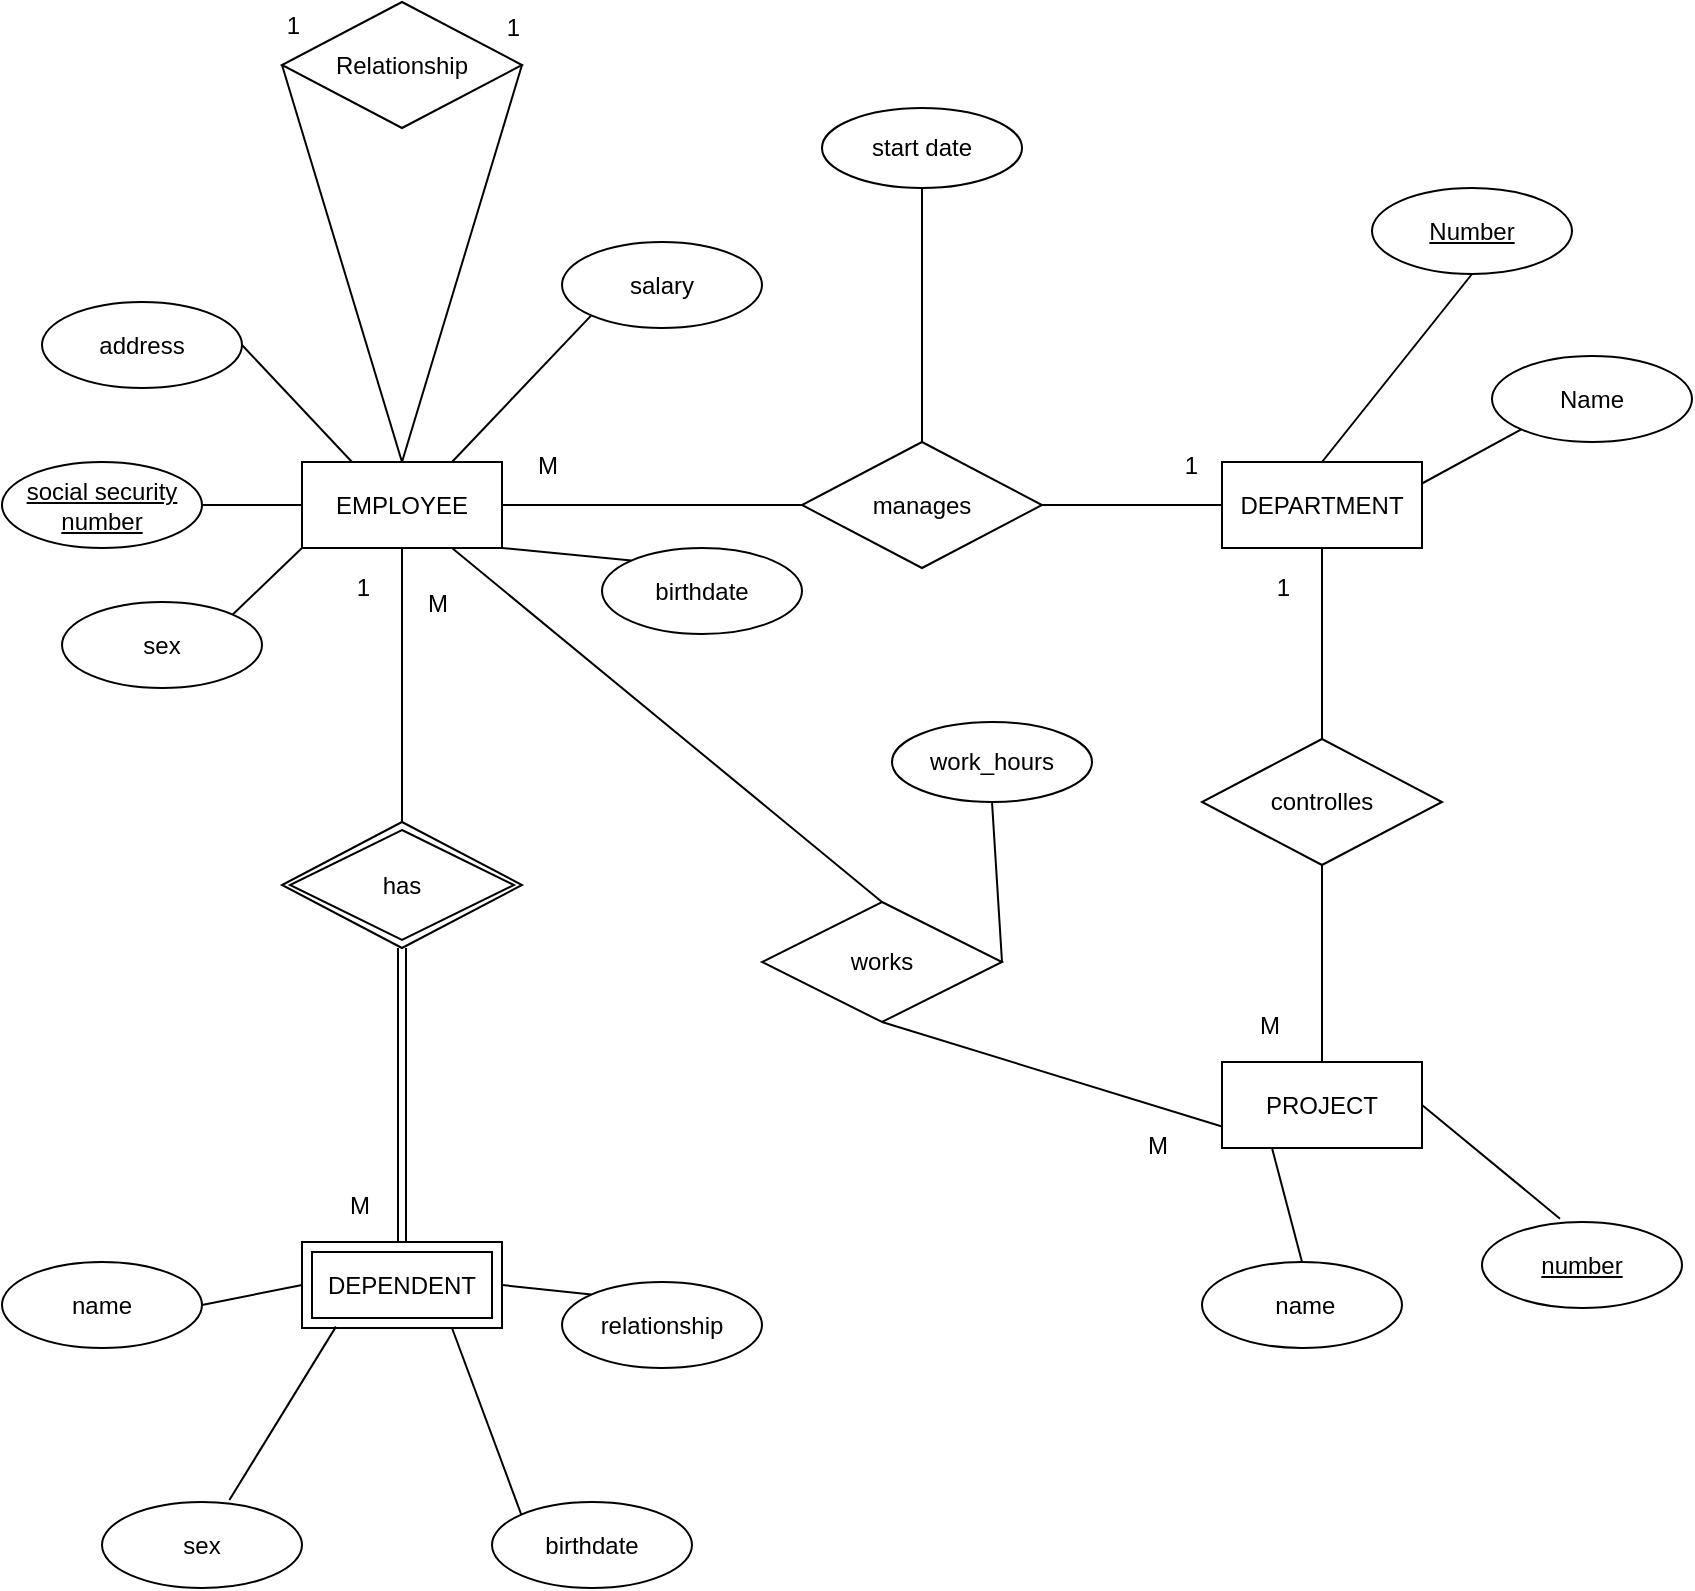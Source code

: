 <mxfile version="21.6.5" type="device">
  <diagram id="R2lEEEUBdFMjLlhIrx00" name="Page-1">
    <mxGraphModel dx="752" dy="991" grid="1" gridSize="10" guides="1" tooltips="1" connect="1" arrows="1" fold="1" page="1" pageScale="1" pageWidth="850" pageHeight="1100" math="0" shadow="0" extFonts="Permanent Marker^https://fonts.googleapis.com/css?family=Permanent+Marker">
      <root>
        <mxCell id="0" />
        <mxCell id="1" parent="0" />
        <mxCell id="5KmehtgQz8wMIC-Cg3DR-1" value="DEPARTMENT" style="whiteSpace=wrap;html=1;align=center;" vertex="1" parent="1">
          <mxGeometry x="615" y="380" width="100" height="43" as="geometry" />
        </mxCell>
        <mxCell id="5KmehtgQz8wMIC-Cg3DR-2" value="Name" style="ellipse;whiteSpace=wrap;html=1;align=center;" vertex="1" parent="1">
          <mxGeometry x="750" y="327" width="100" height="43" as="geometry" />
        </mxCell>
        <mxCell id="5KmehtgQz8wMIC-Cg3DR-3" value="Number" style="ellipse;whiteSpace=wrap;html=1;align=center;fontStyle=4;" vertex="1" parent="1">
          <mxGeometry x="690" y="243" width="100" height="43" as="geometry" />
        </mxCell>
        <mxCell id="5KmehtgQz8wMIC-Cg3DR-5" value="PROJECT" style="whiteSpace=wrap;html=1;align=center;" vertex="1" parent="1">
          <mxGeometry x="615" y="680" width="100" height="43" as="geometry" />
        </mxCell>
        <mxCell id="5KmehtgQz8wMIC-Cg3DR-6" value="&amp;nbsp;name" style="ellipse;whiteSpace=wrap;html=1;align=center;" vertex="1" parent="1">
          <mxGeometry x="605" y="780" width="100" height="43" as="geometry" />
        </mxCell>
        <mxCell id="5KmehtgQz8wMIC-Cg3DR-8" value="&lt;meta charset=&quot;utf-8&quot;&gt;number" style="ellipse;whiteSpace=wrap;html=1;align=center;fontStyle=4;" vertex="1" parent="1">
          <mxGeometry x="745" y="760" width="100" height="43" as="geometry" />
        </mxCell>
        <mxCell id="5KmehtgQz8wMIC-Cg3DR-9" value="controlles" style="shape=rhombus;perimeter=rhombusPerimeter;whiteSpace=wrap;html=1;align=center;" vertex="1" parent="1">
          <mxGeometry x="605" y="518.5" width="120" height="63" as="geometry" />
        </mxCell>
        <mxCell id="5KmehtgQz8wMIC-Cg3DR-10" value="EMPLOYEE" style="whiteSpace=wrap;html=1;align=center;" vertex="1" parent="1">
          <mxGeometry x="155" y="380" width="100" height="43" as="geometry" />
        </mxCell>
        <mxCell id="5KmehtgQz8wMIC-Cg3DR-12" value="address" style="ellipse;whiteSpace=wrap;html=1;align=center;" vertex="1" parent="1">
          <mxGeometry x="25" y="300" width="100" height="43" as="geometry" />
        </mxCell>
        <mxCell id="5KmehtgQz8wMIC-Cg3DR-13" value="social security number" style="ellipse;whiteSpace=wrap;html=1;align=center;fontStyle=4;" vertex="1" parent="1">
          <mxGeometry x="5" y="380" width="100" height="43" as="geometry" />
        </mxCell>
        <mxCell id="5KmehtgQz8wMIC-Cg3DR-14" value="salary" style="ellipse;whiteSpace=wrap;html=1;align=center;" vertex="1" parent="1">
          <mxGeometry x="285" y="270" width="100" height="43" as="geometry" />
        </mxCell>
        <mxCell id="5KmehtgQz8wMIC-Cg3DR-16" value="&lt;meta charset=&quot;utf-8&quot;&gt;sex" style="ellipse;whiteSpace=wrap;html=1;align=center;" vertex="1" parent="1">
          <mxGeometry x="35" y="450" width="100" height="43" as="geometry" />
        </mxCell>
        <mxCell id="5KmehtgQz8wMIC-Cg3DR-18" value="&lt;meta charset=&quot;utf-8&quot;&gt;birthdate" style="ellipse;whiteSpace=wrap;html=1;align=center;" vertex="1" parent="1">
          <mxGeometry x="305" y="423" width="100" height="43" as="geometry" />
        </mxCell>
        <mxCell id="5KmehtgQz8wMIC-Cg3DR-20" value="DEPENDENT" style="shape=ext;margin=3;double=1;whiteSpace=wrap;html=1;align=center;" vertex="1" parent="1">
          <mxGeometry x="155" y="770" width="100" height="43" as="geometry" />
        </mxCell>
        <mxCell id="5KmehtgQz8wMIC-Cg3DR-21" value="name" style="ellipse;whiteSpace=wrap;html=1;align=center;" vertex="1" parent="1">
          <mxGeometry x="5" y="780" width="100" height="43" as="geometry" />
        </mxCell>
        <mxCell id="5KmehtgQz8wMIC-Cg3DR-22" value="sex" style="ellipse;whiteSpace=wrap;html=1;align=center;" vertex="1" parent="1">
          <mxGeometry x="55" y="900" width="100" height="43" as="geometry" />
        </mxCell>
        <mxCell id="5KmehtgQz8wMIC-Cg3DR-23" value="birthdate" style="ellipse;whiteSpace=wrap;html=1;align=center;" vertex="1" parent="1">
          <mxGeometry x="250" y="900" width="100" height="43" as="geometry" />
        </mxCell>
        <mxCell id="5KmehtgQz8wMIC-Cg3DR-24" value="relationship" style="ellipse;whiteSpace=wrap;html=1;align=center;" vertex="1" parent="1">
          <mxGeometry x="285" y="790" width="100" height="43" as="geometry" />
        </mxCell>
        <mxCell id="5KmehtgQz8wMIC-Cg3DR-25" value="has" style="shape=rhombus;double=1;perimeter=rhombusPerimeter;whiteSpace=wrap;html=1;align=center;" vertex="1" parent="1">
          <mxGeometry x="145" y="560" width="120" height="63" as="geometry" />
        </mxCell>
        <mxCell id="5KmehtgQz8wMIC-Cg3DR-26" value="Relationship" style="shape=rhombus;perimeter=rhombusPerimeter;whiteSpace=wrap;html=1;align=center;" vertex="1" parent="1">
          <mxGeometry x="145" y="150" width="120" height="63" as="geometry" />
        </mxCell>
        <mxCell id="5KmehtgQz8wMIC-Cg3DR-27" value="manages" style="shape=rhombus;perimeter=rhombusPerimeter;whiteSpace=wrap;html=1;align=center;" vertex="1" parent="1">
          <mxGeometry x="405" y="370" width="120" height="63" as="geometry" />
        </mxCell>
        <mxCell id="5KmehtgQz8wMIC-Cg3DR-28" value="" style="endArrow=none;html=1;rounded=0;exitX=0;exitY=0.5;exitDx=0;exitDy=0;entryX=0.5;entryY=0;entryDx=0;entryDy=0;" edge="1" parent="1" source="5KmehtgQz8wMIC-Cg3DR-26" target="5KmehtgQz8wMIC-Cg3DR-10">
          <mxGeometry relative="1" as="geometry">
            <mxPoint x="115" y="500" as="sourcePoint" />
            <mxPoint x="275" y="500" as="targetPoint" />
          </mxGeometry>
        </mxCell>
        <mxCell id="5KmehtgQz8wMIC-Cg3DR-29" value="1" style="resizable=0;html=1;whiteSpace=wrap;align=right;verticalAlign=bottom;" connectable="0" vertex="1" parent="5KmehtgQz8wMIC-Cg3DR-28">
          <mxGeometry x="1" relative="1" as="geometry">
            <mxPoint x="-50" y="-210" as="offset" />
          </mxGeometry>
        </mxCell>
        <mxCell id="5KmehtgQz8wMIC-Cg3DR-30" value="" style="endArrow=none;html=1;rounded=0;exitX=0.5;exitY=0;exitDx=0;exitDy=0;entryX=1;entryY=0.5;entryDx=0;entryDy=0;" edge="1" parent="1" source="5KmehtgQz8wMIC-Cg3DR-10" target="5KmehtgQz8wMIC-Cg3DR-26">
          <mxGeometry relative="1" as="geometry">
            <mxPoint x="115" y="500" as="sourcePoint" />
            <mxPoint x="275" y="500" as="targetPoint" />
          </mxGeometry>
        </mxCell>
        <mxCell id="5KmehtgQz8wMIC-Cg3DR-31" value="1" style="resizable=0;html=1;whiteSpace=wrap;align=right;verticalAlign=bottom;" connectable="0" vertex="1" parent="5KmehtgQz8wMIC-Cg3DR-30">
          <mxGeometry x="1" relative="1" as="geometry">
            <mxPoint y="-10" as="offset" />
          </mxGeometry>
        </mxCell>
        <mxCell id="5KmehtgQz8wMIC-Cg3DR-59" value="" style="endArrow=none;html=1;rounded=0;exitX=1;exitY=0.5;exitDx=0;exitDy=0;entryX=0.25;entryY=0;entryDx=0;entryDy=0;" edge="1" parent="1" source="5KmehtgQz8wMIC-Cg3DR-12" target="5KmehtgQz8wMIC-Cg3DR-10">
          <mxGeometry relative="1" as="geometry">
            <mxPoint x="180" y="350" as="sourcePoint" />
            <mxPoint x="340" y="350" as="targetPoint" />
          </mxGeometry>
        </mxCell>
        <mxCell id="5KmehtgQz8wMIC-Cg3DR-60" value="" style="endArrow=none;html=1;rounded=0;exitX=1;exitY=0.5;exitDx=0;exitDy=0;entryX=0;entryY=0.5;entryDx=0;entryDy=0;" edge="1" parent="1" source="5KmehtgQz8wMIC-Cg3DR-13" target="5KmehtgQz8wMIC-Cg3DR-10">
          <mxGeometry relative="1" as="geometry">
            <mxPoint x="180" y="350" as="sourcePoint" />
            <mxPoint x="340" y="350" as="targetPoint" />
          </mxGeometry>
        </mxCell>
        <mxCell id="5KmehtgQz8wMIC-Cg3DR-61" value="" style="endArrow=none;html=1;rounded=0;exitX=1;exitY=0;exitDx=0;exitDy=0;entryX=0;entryY=1;entryDx=0;entryDy=0;" edge="1" parent="1" source="5KmehtgQz8wMIC-Cg3DR-16" target="5KmehtgQz8wMIC-Cg3DR-10">
          <mxGeometry relative="1" as="geometry">
            <mxPoint x="180" y="350" as="sourcePoint" />
            <mxPoint x="340" y="350" as="targetPoint" />
          </mxGeometry>
        </mxCell>
        <mxCell id="5KmehtgQz8wMIC-Cg3DR-62" value="" style="endArrow=none;html=1;rounded=0;entryX=0;entryY=1;entryDx=0;entryDy=0;exitX=0.75;exitY=0;exitDx=0;exitDy=0;" edge="1" parent="1" source="5KmehtgQz8wMIC-Cg3DR-10" target="5KmehtgQz8wMIC-Cg3DR-14">
          <mxGeometry relative="1" as="geometry">
            <mxPoint x="180" y="350" as="sourcePoint" />
            <mxPoint x="340" y="350" as="targetPoint" />
          </mxGeometry>
        </mxCell>
        <mxCell id="5KmehtgQz8wMIC-Cg3DR-63" value="" style="endArrow=none;html=1;rounded=0;exitX=1;exitY=1;exitDx=0;exitDy=0;entryX=0;entryY=0;entryDx=0;entryDy=0;" edge="1" parent="1" source="5KmehtgQz8wMIC-Cg3DR-10" target="5KmehtgQz8wMIC-Cg3DR-18">
          <mxGeometry relative="1" as="geometry">
            <mxPoint x="180" y="350" as="sourcePoint" />
            <mxPoint x="340" y="350" as="targetPoint" />
          </mxGeometry>
        </mxCell>
        <mxCell id="5KmehtgQz8wMIC-Cg3DR-66" value="" style="endArrow=none;html=1;rounded=0;exitX=0.5;exitY=0;exitDx=0;exitDy=0;entryX=0.5;entryY=1;entryDx=0;entryDy=0;" edge="1" parent="1" source="5KmehtgQz8wMIC-Cg3DR-25" target="5KmehtgQz8wMIC-Cg3DR-10">
          <mxGeometry relative="1" as="geometry">
            <mxPoint x="180" y="430" as="sourcePoint" />
            <mxPoint x="340" y="430" as="targetPoint" />
          </mxGeometry>
        </mxCell>
        <mxCell id="5KmehtgQz8wMIC-Cg3DR-67" value="1" style="resizable=0;html=1;whiteSpace=wrap;align=right;verticalAlign=bottom;" connectable="0" vertex="1" parent="5KmehtgQz8wMIC-Cg3DR-66">
          <mxGeometry x="1" relative="1" as="geometry">
            <mxPoint x="-15" y="28" as="offset" />
          </mxGeometry>
        </mxCell>
        <mxCell id="5KmehtgQz8wMIC-Cg3DR-69" value="" style="shape=link;html=1;rounded=0;entryX=0.5;entryY=0;entryDx=0;entryDy=0;exitX=0.5;exitY=1;exitDx=0;exitDy=0;" edge="1" parent="1" source="5KmehtgQz8wMIC-Cg3DR-25" target="5KmehtgQz8wMIC-Cg3DR-20">
          <mxGeometry relative="1" as="geometry">
            <mxPoint x="170" y="570" as="sourcePoint" />
            <mxPoint x="330" y="570" as="targetPoint" />
          </mxGeometry>
        </mxCell>
        <mxCell id="5KmehtgQz8wMIC-Cg3DR-70" value="M" style="resizable=0;html=1;whiteSpace=wrap;align=right;verticalAlign=bottom;" connectable="0" vertex="1" parent="5KmehtgQz8wMIC-Cg3DR-69">
          <mxGeometry x="1" relative="1" as="geometry">
            <mxPoint x="-15" y="-10" as="offset" />
          </mxGeometry>
        </mxCell>
        <mxCell id="5KmehtgQz8wMIC-Cg3DR-71" value="" style="endArrow=none;html=1;rounded=0;exitX=1;exitY=0.5;exitDx=0;exitDy=0;entryX=0;entryY=0.5;entryDx=0;entryDy=0;" edge="1" parent="1" source="5KmehtgQz8wMIC-Cg3DR-21" target="5KmehtgQz8wMIC-Cg3DR-20">
          <mxGeometry relative="1" as="geometry">
            <mxPoint x="170" y="600" as="sourcePoint" />
            <mxPoint x="330" y="600" as="targetPoint" />
          </mxGeometry>
        </mxCell>
        <mxCell id="5KmehtgQz8wMIC-Cg3DR-72" value="" style="endArrow=none;html=1;rounded=0;exitX=0.637;exitY=-0.023;exitDx=0;exitDy=0;entryX=0.17;entryY=0.984;entryDx=0;entryDy=0;entryPerimeter=0;exitPerimeter=0;" edge="1" parent="1" source="5KmehtgQz8wMIC-Cg3DR-22" target="5KmehtgQz8wMIC-Cg3DR-20">
          <mxGeometry relative="1" as="geometry">
            <mxPoint x="170" y="600" as="sourcePoint" />
            <mxPoint x="330" y="600" as="targetPoint" />
          </mxGeometry>
        </mxCell>
        <mxCell id="5KmehtgQz8wMIC-Cg3DR-73" value="" style="endArrow=none;html=1;rounded=0;exitX=0.75;exitY=1;exitDx=0;exitDy=0;entryX=0;entryY=0;entryDx=0;entryDy=0;" edge="1" parent="1" source="5KmehtgQz8wMIC-Cg3DR-20" target="5KmehtgQz8wMIC-Cg3DR-23">
          <mxGeometry relative="1" as="geometry">
            <mxPoint x="170" y="600" as="sourcePoint" />
            <mxPoint x="330" y="600" as="targetPoint" />
          </mxGeometry>
        </mxCell>
        <mxCell id="5KmehtgQz8wMIC-Cg3DR-74" value="" style="endArrow=none;html=1;rounded=0;exitX=1;exitY=0.5;exitDx=0;exitDy=0;entryX=0;entryY=0;entryDx=0;entryDy=0;" edge="1" parent="1" source="5KmehtgQz8wMIC-Cg3DR-20" target="5KmehtgQz8wMIC-Cg3DR-24">
          <mxGeometry relative="1" as="geometry">
            <mxPoint x="170" y="600" as="sourcePoint" />
            <mxPoint x="330" y="600" as="targetPoint" />
          </mxGeometry>
        </mxCell>
        <mxCell id="5KmehtgQz8wMIC-Cg3DR-75" value="" style="endArrow=none;html=1;rounded=0;exitX=0.5;exitY=0;exitDx=0;exitDy=0;entryX=0.25;entryY=1;entryDx=0;entryDy=0;" edge="1" parent="1" source="5KmehtgQz8wMIC-Cg3DR-6" target="5KmehtgQz8wMIC-Cg3DR-5">
          <mxGeometry relative="1" as="geometry">
            <mxPoint x="490" y="590" as="sourcePoint" />
            <mxPoint x="670" y="720" as="targetPoint" />
          </mxGeometry>
        </mxCell>
        <mxCell id="5KmehtgQz8wMIC-Cg3DR-77" value="" style="endArrow=none;html=1;rounded=0;exitX=1;exitY=0.5;exitDx=0;exitDy=0;entryX=0.39;entryY=-0.039;entryDx=0;entryDy=0;entryPerimeter=0;" edge="1" parent="1" source="5KmehtgQz8wMIC-Cg3DR-5" target="5KmehtgQz8wMIC-Cg3DR-8">
          <mxGeometry relative="1" as="geometry">
            <mxPoint x="490" y="590" as="sourcePoint" />
            <mxPoint x="720" y="600" as="targetPoint" />
          </mxGeometry>
        </mxCell>
        <mxCell id="5KmehtgQz8wMIC-Cg3DR-80" value="" style="endArrow=none;html=1;rounded=0;exitX=0.5;exitY=1;exitDx=0;exitDy=0;entryX=0.5;entryY=0;entryDx=0;entryDy=0;" edge="1" parent="1" source="5KmehtgQz8wMIC-Cg3DR-3" target="5KmehtgQz8wMIC-Cg3DR-1">
          <mxGeometry relative="1" as="geometry">
            <mxPoint x="400" y="590" as="sourcePoint" />
            <mxPoint x="560" y="590" as="targetPoint" />
          </mxGeometry>
        </mxCell>
        <mxCell id="5KmehtgQz8wMIC-Cg3DR-81" value="" style="endArrow=none;html=1;rounded=0;entryX=0;entryY=1;entryDx=0;entryDy=0;exitX=1;exitY=0.25;exitDx=0;exitDy=0;" edge="1" parent="1" source="5KmehtgQz8wMIC-Cg3DR-1" target="5KmehtgQz8wMIC-Cg3DR-2">
          <mxGeometry relative="1" as="geometry">
            <mxPoint x="600" y="590" as="sourcePoint" />
            <mxPoint x="760" y="590" as="targetPoint" />
          </mxGeometry>
        </mxCell>
        <mxCell id="5KmehtgQz8wMIC-Cg3DR-82" value="&lt;meta charset=&quot;utf-8&quot;&gt;start date" style="ellipse;whiteSpace=wrap;html=1;align=center;" vertex="1" parent="1">
          <mxGeometry x="415" y="203" width="100" height="40" as="geometry" />
        </mxCell>
        <mxCell id="5KmehtgQz8wMIC-Cg3DR-83" value="" style="endArrow=none;html=1;rounded=0;exitX=0.5;exitY=1;exitDx=0;exitDy=0;entryX=0.5;entryY=0;entryDx=0;entryDy=0;" edge="1" parent="1" source="5KmehtgQz8wMIC-Cg3DR-82" target="5KmehtgQz8wMIC-Cg3DR-27">
          <mxGeometry relative="1" as="geometry">
            <mxPoint x="360" y="590" as="sourcePoint" />
            <mxPoint x="520" y="590" as="targetPoint" />
          </mxGeometry>
        </mxCell>
        <mxCell id="5KmehtgQz8wMIC-Cg3DR-84" value="" style="endArrow=none;html=1;rounded=0;exitX=1;exitY=0.5;exitDx=0;exitDy=0;entryX=0;entryY=0.5;entryDx=0;entryDy=0;" edge="1" parent="1" source="5KmehtgQz8wMIC-Cg3DR-10" target="5KmehtgQz8wMIC-Cg3DR-27">
          <mxGeometry relative="1" as="geometry">
            <mxPoint x="360" y="590" as="sourcePoint" />
            <mxPoint x="520" y="590" as="targetPoint" />
          </mxGeometry>
        </mxCell>
        <mxCell id="5KmehtgQz8wMIC-Cg3DR-85" value="M" style="resizable=0;html=1;whiteSpace=wrap;align=right;verticalAlign=bottom;" connectable="0" vertex="1" parent="5KmehtgQz8wMIC-Cg3DR-84">
          <mxGeometry x="1" relative="1" as="geometry">
            <mxPoint x="-121" y="-11" as="offset" />
          </mxGeometry>
        </mxCell>
        <mxCell id="5KmehtgQz8wMIC-Cg3DR-86" value="" style="endArrow=none;html=1;rounded=0;entryX=0;entryY=0.5;entryDx=0;entryDy=0;exitX=1;exitY=0.5;exitDx=0;exitDy=0;" edge="1" parent="1" source="5KmehtgQz8wMIC-Cg3DR-27" target="5KmehtgQz8wMIC-Cg3DR-1">
          <mxGeometry relative="1" as="geometry">
            <mxPoint x="500" y="590" as="sourcePoint" />
            <mxPoint x="660" y="590" as="targetPoint" />
          </mxGeometry>
        </mxCell>
        <mxCell id="5KmehtgQz8wMIC-Cg3DR-87" value="1" style="resizable=0;html=1;whiteSpace=wrap;align=right;verticalAlign=bottom;" connectable="0" vertex="1" parent="5KmehtgQz8wMIC-Cg3DR-86">
          <mxGeometry x="1" relative="1" as="geometry">
            <mxPoint x="-11" y="-11" as="offset" />
          </mxGeometry>
        </mxCell>
        <mxCell id="5KmehtgQz8wMIC-Cg3DR-89" value="" style="endArrow=none;html=1;rounded=0;entryX=0.5;entryY=1;entryDx=0;entryDy=0;exitX=0.5;exitY=0;exitDx=0;exitDy=0;" edge="1" parent="1" source="5KmehtgQz8wMIC-Cg3DR-9" target="5KmehtgQz8wMIC-Cg3DR-1">
          <mxGeometry relative="1" as="geometry">
            <mxPoint x="510" y="600" as="sourcePoint" />
            <mxPoint x="670" y="600" as="targetPoint" />
          </mxGeometry>
        </mxCell>
        <mxCell id="5KmehtgQz8wMIC-Cg3DR-90" value="1" style="resizable=0;html=1;whiteSpace=wrap;align=right;verticalAlign=bottom;" connectable="0" vertex="1" parent="5KmehtgQz8wMIC-Cg3DR-89">
          <mxGeometry x="1" relative="1" as="geometry">
            <mxPoint x="-15" y="28" as="offset" />
          </mxGeometry>
        </mxCell>
        <mxCell id="5KmehtgQz8wMIC-Cg3DR-91" value="" style="endArrow=none;html=1;rounded=0;entryX=0.5;entryY=0;entryDx=0;entryDy=0;exitX=0.5;exitY=1;exitDx=0;exitDy=0;" edge="1" parent="1" source="5KmehtgQz8wMIC-Cg3DR-9" target="5KmehtgQz8wMIC-Cg3DR-5">
          <mxGeometry relative="1" as="geometry">
            <mxPoint x="510" y="600" as="sourcePoint" />
            <mxPoint x="670" y="600" as="targetPoint" />
          </mxGeometry>
        </mxCell>
        <mxCell id="5KmehtgQz8wMIC-Cg3DR-92" value="M" style="resizable=0;html=1;whiteSpace=wrap;align=right;verticalAlign=bottom;" connectable="0" vertex="1" parent="5KmehtgQz8wMIC-Cg3DR-91">
          <mxGeometry x="1" relative="1" as="geometry">
            <mxPoint x="-20" y="-10" as="offset" />
          </mxGeometry>
        </mxCell>
        <mxCell id="5KmehtgQz8wMIC-Cg3DR-93" value="works" style="shape=rhombus;perimeter=rhombusPerimeter;whiteSpace=wrap;html=1;align=center;" vertex="1" parent="1">
          <mxGeometry x="385" y="600" width="120" height="60" as="geometry" />
        </mxCell>
        <mxCell id="5KmehtgQz8wMIC-Cg3DR-97" value="" style="endArrow=none;html=1;rounded=0;entryX=0.75;entryY=1;entryDx=0;entryDy=0;exitX=0.5;exitY=0;exitDx=0;exitDy=0;" edge="1" parent="1" source="5KmehtgQz8wMIC-Cg3DR-93" target="5KmehtgQz8wMIC-Cg3DR-10">
          <mxGeometry relative="1" as="geometry">
            <mxPoint x="290" y="620" as="sourcePoint" />
            <mxPoint x="450" y="620" as="targetPoint" />
          </mxGeometry>
        </mxCell>
        <mxCell id="5KmehtgQz8wMIC-Cg3DR-98" value="M" style="resizable=0;html=1;whiteSpace=wrap;align=right;verticalAlign=bottom;" connectable="0" vertex="1" parent="5KmehtgQz8wMIC-Cg3DR-97">
          <mxGeometry x="1" relative="1" as="geometry">
            <mxPoint y="37" as="offset" />
          </mxGeometry>
        </mxCell>
        <mxCell id="5KmehtgQz8wMIC-Cg3DR-99" value="" style="endArrow=none;html=1;rounded=0;entryX=0;entryY=0.75;entryDx=0;entryDy=0;exitX=0.5;exitY=1;exitDx=0;exitDy=0;" edge="1" parent="1" source="5KmehtgQz8wMIC-Cg3DR-93" target="5KmehtgQz8wMIC-Cg3DR-5">
          <mxGeometry relative="1" as="geometry">
            <mxPoint x="440" y="660" as="sourcePoint" />
            <mxPoint x="450" y="620" as="targetPoint" />
          </mxGeometry>
        </mxCell>
        <mxCell id="5KmehtgQz8wMIC-Cg3DR-100" value="M" style="resizable=0;html=1;whiteSpace=wrap;align=right;verticalAlign=bottom;" connectable="0" vertex="1" parent="5KmehtgQz8wMIC-Cg3DR-99">
          <mxGeometry x="1" relative="1" as="geometry">
            <mxPoint x="-26" y="18" as="offset" />
          </mxGeometry>
        </mxCell>
        <mxCell id="5KmehtgQz8wMIC-Cg3DR-101" value="" style="endArrow=none;html=1;rounded=0;exitX=1;exitY=0.5;exitDx=0;exitDy=0;entryX=0.5;entryY=1;entryDx=0;entryDy=0;" edge="1" parent="1" source="5KmehtgQz8wMIC-Cg3DR-93" target="5KmehtgQz8wMIC-Cg3DR-102">
          <mxGeometry relative="1" as="geometry">
            <mxPoint x="505" y="629.23" as="sourcePoint" />
            <mxPoint x="505" y="560" as="targetPoint" />
          </mxGeometry>
        </mxCell>
        <mxCell id="5KmehtgQz8wMIC-Cg3DR-102" value="work_hours" style="ellipse;whiteSpace=wrap;html=1;align=center;" vertex="1" parent="1">
          <mxGeometry x="450" y="510" width="100" height="40" as="geometry" />
        </mxCell>
      </root>
    </mxGraphModel>
  </diagram>
</mxfile>
